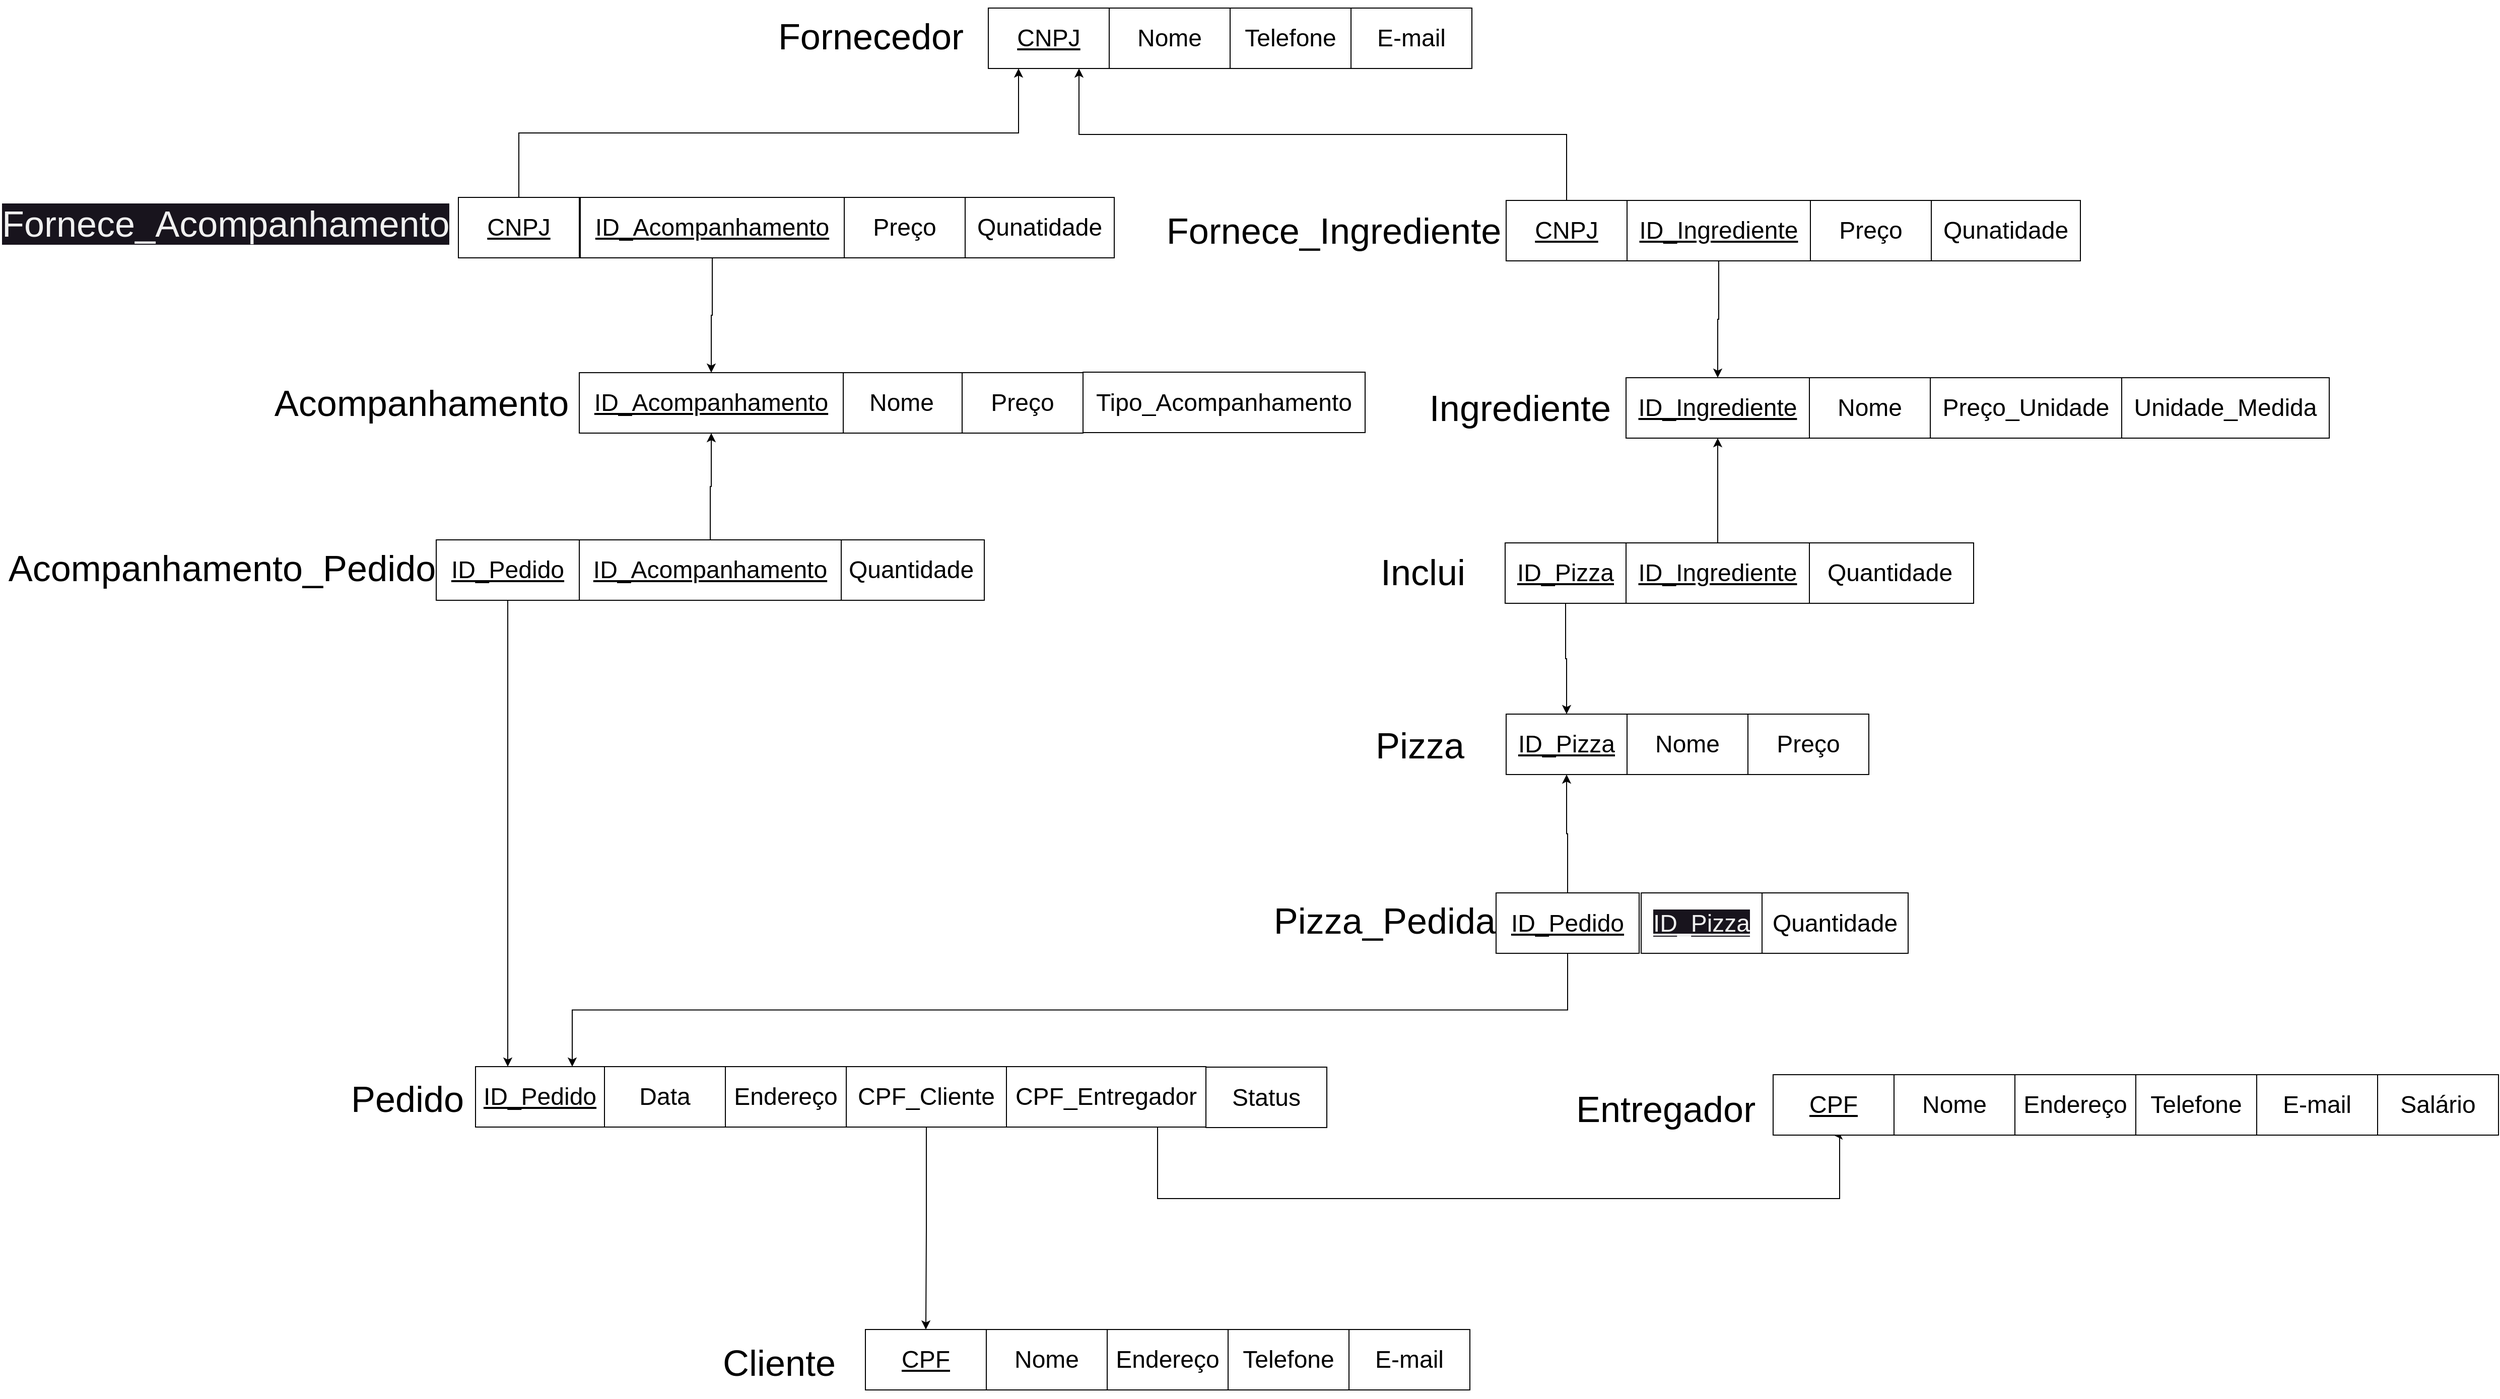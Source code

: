<mxfile border="50" scale="3" compressed="false" locked="false" version="24.7.8">
  <diagram name="Blank" id="YmL12bMKpDGza6XwsDPr">
    <mxGraphModel dx="7640" dy="2547" grid="0" gridSize="10" guides="1" tooltips="1" connect="1" arrows="1" fold="1" page="0" pageScale="1" pageWidth="827" pageHeight="1169" background="none" math="1" shadow="0">
      <root>
        <mxCell id="X5NqExCQtvZxIxQ7pmgY-0" />
        <mxCell id="1" parent="X5NqExCQtvZxIxQ7pmgY-0" />
        <object label="&lt;span style=&quot;font-size: 24px;&quot;&gt;Endereço&lt;/span&gt;" id="_2FyJOpEgwjQeb3k811O-14">
          <mxCell style="rounded=0;whiteSpace=wrap;html=1;" parent="1" vertex="1">
            <mxGeometry x="-1176" y="554" width="120" height="60" as="geometry" />
          </mxCell>
        </object>
        <object label="&lt;span style=&quot;font-size: 24px;&quot;&gt;Telefone&lt;/span&gt;" id="_2FyJOpEgwjQeb3k811O-15">
          <mxCell style="rounded=0;whiteSpace=wrap;html=1;" parent="1" vertex="1">
            <mxGeometry x="-1056" y="554" width="120" height="60" as="geometry" />
          </mxCell>
        </object>
        <object label="&lt;span style=&quot;font-size: 24px;&quot;&gt;E-mail&lt;/span&gt;" id="_2FyJOpEgwjQeb3k811O-16">
          <mxCell style="rounded=0;whiteSpace=wrap;html=1;" parent="1" vertex="1">
            <mxGeometry x="-936" y="554" width="120" height="60" as="geometry" />
          </mxCell>
        </object>
        <object label="&lt;span style=&quot;font-size: 24px;&quot;&gt;Nome&lt;/span&gt;" id="_2FyJOpEgwjQeb3k811O-17">
          <mxCell style="rounded=0;whiteSpace=wrap;html=1;" parent="1" vertex="1">
            <mxGeometry x="-1296" y="554" width="120" height="60" as="geometry" />
          </mxCell>
        </object>
        <object label="&lt;span style=&quot;font-size: 24px;&quot;&gt;Salário&lt;/span&gt;" id="_2FyJOpEgwjQeb3k811O-19">
          <mxCell style="rounded=0;whiteSpace=wrap;html=1;" parent="1" vertex="1">
            <mxGeometry x="-816" y="554" width="120" height="60" as="geometry" />
          </mxCell>
        </object>
        <object label="&lt;font style=&quot;font-size: 24px;&quot;&gt;Endereço&lt;/font&gt;" id="_2FyJOpEgwjQeb3k811O-26">
          <mxCell style="rounded=0;whiteSpace=wrap;html=1;" parent="1" vertex="1">
            <mxGeometry x="-2456" y="546" width="120" height="60" as="geometry" />
          </mxCell>
        </object>
        <mxCell id="X-zzqmeFg_C_4G8-m1_Y-31" style="edgeStyle=orthogonalEdgeStyle;rounded=0;orthogonalLoop=1;jettySize=auto;html=1;exitX=0.5;exitY=1;exitDx=0;exitDy=0;entryX=0.5;entryY=0;entryDx=0;entryDy=0;" edge="1" parent="1" source="_2FyJOpEgwjQeb3k811O-27" target="_2FyJOpEgwjQeb3k811O-97">
          <mxGeometry relative="1" as="geometry" />
        </mxCell>
        <object label="&lt;span style=&quot;font-size: 24px;&quot;&gt;CPF_Cliente&lt;/span&gt;" id="_2FyJOpEgwjQeb3k811O-27">
          <mxCell style="rounded=0;whiteSpace=wrap;html=1;" parent="1" vertex="1">
            <mxGeometry x="-2336" y="546" width="159" height="60" as="geometry" />
          </mxCell>
        </object>
        <object label="&lt;font style=&quot;font-size: 24px;&quot;&gt;Data&lt;/font&gt;" id="_2FyJOpEgwjQeb3k811O-29">
          <mxCell style="rounded=0;whiteSpace=wrap;html=1;" parent="1" vertex="1">
            <mxGeometry x="-2576" y="546" width="120" height="60" as="geometry" />
          </mxCell>
        </object>
        <object label="&lt;font style=&quot;font-size: 24px;&quot;&gt;&lt;u style=&quot;&quot;&gt;ID_Pedido&lt;/u&gt;&lt;/font&gt;" id="_2FyJOpEgwjQeb3k811O-30">
          <mxCell style="rounded=0;whiteSpace=wrap;html=1;" parent="1" vertex="1">
            <mxGeometry x="-2704" y="546" width="128" height="60" as="geometry" />
          </mxCell>
        </object>
        <object label="&lt;span style=&quot;font-size: 24px;&quot;&gt;Status&lt;/span&gt;" id="_2FyJOpEgwjQeb3k811O-31">
          <mxCell style="rounded=0;whiteSpace=wrap;html=1;" parent="1" vertex="1">
            <mxGeometry x="-1979" y="546.5" width="120" height="60" as="geometry" />
          </mxCell>
        </object>
        <object label="&lt;span style=&quot;font-size: 24px;&quot;&gt;Quantidade&lt;/span&gt;" id="_2FyJOpEgwjQeb3k811O-33">
          <mxCell style="rounded=0;whiteSpace=wrap;html=1;" parent="1" vertex="1">
            <mxGeometry x="-2344" y="23" width="145" height="60" as="geometry" />
          </mxCell>
        </object>
        <mxCell id="X-zzqmeFg_C_4G8-m1_Y-24" style="edgeStyle=orthogonalEdgeStyle;rounded=0;orthogonalLoop=1;jettySize=auto;html=1;exitX=0.5;exitY=0;exitDx=0;exitDy=0;entryX=0.5;entryY=1;entryDx=0;entryDy=0;" edge="1" parent="1" source="_2FyJOpEgwjQeb3k811O-34" target="_2FyJOpEgwjQeb3k811O-100">
          <mxGeometry relative="1" as="geometry" />
        </mxCell>
        <object label="&lt;span style=&quot;font-size: 24px;&quot;&gt;&lt;u&gt;ID_Acompanhamento&lt;/u&gt;&lt;/span&gt;" id="_2FyJOpEgwjQeb3k811O-34">
          <mxCell style="rounded=0;whiteSpace=wrap;html=1;" parent="1" vertex="1">
            <mxGeometry x="-2601" y="23" width="260" height="60" as="geometry" />
          </mxCell>
        </object>
        <mxCell id="X-zzqmeFg_C_4G8-m1_Y-30" style="edgeStyle=orthogonalEdgeStyle;rounded=0;orthogonalLoop=1;jettySize=auto;html=1;exitX=0.5;exitY=1;exitDx=0;exitDy=0;entryX=0.25;entryY=0;entryDx=0;entryDy=0;" edge="1" parent="1" source="_2FyJOpEgwjQeb3k811O-35" target="_2FyJOpEgwjQeb3k811O-30">
          <mxGeometry relative="1" as="geometry" />
        </mxCell>
        <object label="&lt;span style=&quot;font-size: 24px;&quot;&gt;&lt;u&gt;ID_Pedido&lt;/u&gt;&lt;/span&gt;" id="_2FyJOpEgwjQeb3k811O-35">
          <mxCell style="rounded=0;whiteSpace=wrap;html=1;" parent="1" vertex="1">
            <mxGeometry x="-2743" y="23" width="142" height="60" as="geometry" />
          </mxCell>
        </object>
        <object label="&lt;span style=&quot;font-size: 24px;&quot;&gt;Nome&lt;/span&gt;" id="_2FyJOpEgwjQeb3k811O-37">
          <mxCell style="rounded=0;whiteSpace=wrap;html=1;" parent="1" vertex="1">
            <mxGeometry x="-1561" y="196" width="120" height="60" as="geometry" />
          </mxCell>
        </object>
        <object label="&lt;span style=&quot;font-size: 24px;&quot;&gt;&lt;u&gt;ID_Pizza&lt;/u&gt;&lt;/span&gt;" id="_2FyJOpEgwjQeb3k811O-38">
          <mxCell style="rounded=0;whiteSpace=wrap;html=1;" parent="1" vertex="1">
            <mxGeometry x="-1681" y="196" width="120" height="60" as="geometry" />
          </mxCell>
        </object>
        <object label="&lt;span style=&quot;font-size: 24px;&quot;&gt;Quantidade&lt;/span&gt;" id="_2FyJOpEgwjQeb3k811O-42">
          <mxCell style="rounded=0;whiteSpace=wrap;html=1;" parent="1" vertex="1">
            <mxGeometry x="-1383" y="26" width="166" height="60" as="geometry" />
          </mxCell>
        </object>
        <object label="&lt;span style=&quot;font-size: 24px;&quot;&gt;Nome&lt;/span&gt;" id="_2FyJOpEgwjQeb3k811O-46">
          <mxCell style="rounded=0;whiteSpace=wrap;html=1;" parent="1" vertex="1">
            <mxGeometry x="-1380" y="-138" width="120" height="60" as="geometry" />
          </mxCell>
        </object>
        <object label="&lt;span style=&quot;font-size: 24px;&quot;&gt;Preço_Unidade&lt;/span&gt;" id="_2FyJOpEgwjQeb3k811O-47">
          <mxCell style="rounded=0;whiteSpace=wrap;html=1;" parent="1" vertex="1">
            <mxGeometry x="-1260" y="-138" width="190" height="60" as="geometry" />
          </mxCell>
        </object>
        <object label="&lt;span style=&quot;font-size: 24px;&quot;&gt;&lt;u&gt;ID_Ingrediente&lt;/u&gt;&lt;/span&gt;" id="_2FyJOpEgwjQeb3k811O-49">
          <mxCell style="rounded=0;whiteSpace=wrap;html=1;" parent="1" vertex="1">
            <mxGeometry x="-1562" y="-138" width="182" height="60" as="geometry" />
          </mxCell>
        </object>
        <object label="&lt;span style=&quot;font-size: 24px;&quot;&gt;Nome&lt;/span&gt;" id="_2FyJOpEgwjQeb3k811O-54">
          <mxCell style="rounded=0;whiteSpace=wrap;html=1;" parent="1" vertex="1">
            <mxGeometry x="-2341" y="-143" width="120" height="60" as="geometry" />
          </mxCell>
        </object>
        <object label="&lt;span style=&quot;font-size: 24px;&quot;&gt;Preço&lt;/span&gt;" id="_2FyJOpEgwjQeb3k811O-55">
          <mxCell style="rounded=0;whiteSpace=wrap;html=1;" parent="1" vertex="1">
            <mxGeometry x="-2221" y="-143" width="120" height="60" as="geometry" />
          </mxCell>
        </object>
        <object label="&lt;span style=&quot;font-size: 24px;&quot;&gt;Preço&lt;/span&gt;" id="_2FyJOpEgwjQeb3k811O-62">
          <mxCell style="rounded=0;whiteSpace=wrap;html=1;" parent="1" vertex="1">
            <mxGeometry x="-2338" y="-317" width="120" height="60" as="geometry" />
          </mxCell>
        </object>
        <object label="&lt;span style=&quot;font-size: 24px;&quot;&gt;Qunatidade&lt;/span&gt;" id="_2FyJOpEgwjQeb3k811O-63">
          <mxCell style="rounded=0;whiteSpace=wrap;html=1;" parent="1" vertex="1">
            <mxGeometry x="-2218" y="-317" width="148" height="60" as="geometry" />
          </mxCell>
        </object>
        <mxCell id="X-zzqmeFg_C_4G8-m1_Y-8" style="edgeStyle=orthogonalEdgeStyle;rounded=0;orthogonalLoop=1;jettySize=auto;html=1;exitX=0.5;exitY=0;exitDx=0;exitDy=0;entryX=0.25;entryY=1;entryDx=0;entryDy=0;" edge="1" parent="1" source="_2FyJOpEgwjQeb3k811O-64" target="_2FyJOpEgwjQeb3k811O-80">
          <mxGeometry relative="1" as="geometry" />
        </mxCell>
        <object label="&lt;span style=&quot;font-size: 24px;&quot;&gt;&lt;u&gt;CNPJ&lt;/u&gt;&lt;/span&gt;" id="_2FyJOpEgwjQeb3k811O-64">
          <mxCell style="rounded=0;whiteSpace=wrap;html=1;" parent="1" vertex="1">
            <mxGeometry x="-2721" y="-317" width="120" height="60" as="geometry" />
          </mxCell>
        </object>
        <mxCell id="_2FyJOpEgwjQeb3k811O-65" value="&lt;font style=&quot;font-size: 36px;&quot;&gt;Pedido&lt;/font&gt;" style="text;html=1;align=center;verticalAlign=middle;whiteSpace=wrap;rounded=0;" parent="1" vertex="1">
          <mxGeometry x="-2853" y="542" width="163" height="71" as="geometry" />
        </mxCell>
        <mxCell id="_2FyJOpEgwjQeb3k811O-66" value="&lt;font style=&quot;font-size: 36px;&quot;&gt;Acompanhamento_Pedido&lt;/font&gt;" style="text;html=1;align=center;verticalAlign=middle;whiteSpace=wrap;rounded=0;" parent="1" vertex="1">
          <mxGeometry x="-3168" y="15" width="425" height="71" as="geometry" />
        </mxCell>
        <mxCell id="_2FyJOpEgwjQeb3k811O-67" value="&lt;font style=&quot;font-size: 36px;&quot;&gt;Cliente&lt;/font&gt;" style="text;html=1;align=center;verticalAlign=middle;whiteSpace=wrap;rounded=0;" parent="1" vertex="1">
          <mxGeometry x="-2484" y="804" width="163" height="71" as="geometry" />
        </mxCell>
        <mxCell id="_2FyJOpEgwjQeb3k811O-69" value="&lt;font style=&quot;font-size: 36px;&quot;&gt;Entregador&lt;/font&gt;" style="text;html=1;align=center;verticalAlign=middle;whiteSpace=wrap;rounded=0;" parent="1" vertex="1">
          <mxGeometry x="-1629" y="552" width="213" height="71" as="geometry" />
        </mxCell>
        <mxCell id="_2FyJOpEgwjQeb3k811O-70" value="&lt;font style=&quot;font-size: 36px;&quot;&gt;Inclui&lt;/font&gt;" style="text;html=1;align=center;verticalAlign=middle;whiteSpace=wrap;rounded=0;" parent="1" vertex="1">
          <mxGeometry x="-1845" y="24" width="163" height="61" as="geometry" />
        </mxCell>
        <mxCell id="_2FyJOpEgwjQeb3k811O-71" value="&lt;font style=&quot;font-size: 36px;&quot;&gt;Ingrediente&lt;/font&gt;" style="text;html=1;align=center;verticalAlign=middle;whiteSpace=wrap;rounded=0;" parent="1" vertex="1">
          <mxGeometry x="-1772" y="-143.5" width="210" height="71" as="geometry" />
        </mxCell>
        <mxCell id="_2FyJOpEgwjQeb3k811O-72" value="&lt;font style=&quot;font-size: 36px;&quot;&gt;Acompanhamento&lt;/font&gt;" style="text;html=1;align=center;verticalAlign=middle;whiteSpace=wrap;rounded=0;" parent="1" vertex="1">
          <mxGeometry x="-2910" y="-149" width="305" height="71" as="geometry" />
        </mxCell>
        <object label="&lt;span style=&quot;font-size: 24px;&quot;&gt;Nome&lt;/span&gt;" id="_2FyJOpEgwjQeb3k811O-77">
          <mxCell style="rounded=0;whiteSpace=wrap;html=1;" parent="1" vertex="1">
            <mxGeometry x="-2075" y="-505" width="120" height="60" as="geometry" />
          </mxCell>
        </object>
        <object label="&lt;span style=&quot;font-size: 24px;&quot;&gt;Telefone&lt;/span&gt;" id="_2FyJOpEgwjQeb3k811O-78">
          <mxCell style="rounded=0;whiteSpace=wrap;html=1;" parent="1" vertex="1">
            <mxGeometry x="-1955" y="-505" width="120" height="60" as="geometry" />
          </mxCell>
        </object>
        <object label="&lt;span style=&quot;font-size: 24px;&quot;&gt;E-mail&lt;/span&gt;" id="_2FyJOpEgwjQeb3k811O-79">
          <mxCell style="rounded=0;whiteSpace=wrap;html=1;" parent="1" vertex="1">
            <mxGeometry x="-1835" y="-505" width="120" height="60" as="geometry" />
          </mxCell>
        </object>
        <object label="&lt;span style=&quot;font-size: 24px;&quot;&gt;&lt;u&gt;CNPJ&lt;/u&gt;&lt;/span&gt;" id="_2FyJOpEgwjQeb3k811O-80">
          <mxCell style="rounded=0;whiteSpace=wrap;html=1;" parent="1" vertex="1">
            <mxGeometry x="-2195" y="-505" width="120" height="60" as="geometry" />
          </mxCell>
        </object>
        <mxCell id="_2FyJOpEgwjQeb3k811O-81" value="&lt;font style=&quot;font-size: 36px;&quot;&gt;Fornecedor&lt;/font&gt;" style="text;html=1;align=center;verticalAlign=middle;whiteSpace=wrap;rounded=0;" parent="1" vertex="1">
          <mxGeometry x="-2428" y="-513" width="233" height="71" as="geometry" />
        </mxCell>
        <mxCell id="_2FyJOpEgwjQeb3k811O-82" value="&lt;font style=&quot;font-size: 36px;&quot;&gt;Pizza&lt;/font&gt;" style="text;html=1;align=center;verticalAlign=middle;whiteSpace=wrap;rounded=0;" parent="1" vertex="1">
          <mxGeometry x="-1848" y="198" width="163" height="58" as="geometry" />
        </mxCell>
        <mxCell id="X-zzqmeFg_C_4G8-m1_Y-32" style="edgeStyle=orthogonalEdgeStyle;rounded=0;orthogonalLoop=1;jettySize=auto;html=1;exitX=0.5;exitY=1;exitDx=0;exitDy=0;entryX=0.5;entryY=1;entryDx=0;entryDy=0;" edge="1" parent="1" source="_2FyJOpEgwjQeb3k811O-83" target="_2FyJOpEgwjQeb3k811O-85">
          <mxGeometry relative="1" as="geometry">
            <Array as="points">
              <mxPoint x="-2027" y="606" />
              <mxPoint x="-2027" y="677" />
              <mxPoint x="-1350" y="677" />
              <mxPoint x="-1350" y="614" />
            </Array>
          </mxGeometry>
        </mxCell>
        <object label="&lt;span style=&quot;font-size: 24px;&quot;&gt;CPF_Entregador&lt;/span&gt;" id="_2FyJOpEgwjQeb3k811O-83">
          <mxCell style="rounded=0;whiteSpace=wrap;html=1;" parent="1" vertex="1">
            <mxGeometry x="-2177" y="546" width="198" height="60" as="geometry" />
          </mxCell>
        </object>
        <object label="&lt;span style=&quot;font-size: 24px;&quot;&gt;Preço&lt;/span&gt;" id="_2FyJOpEgwjQeb3k811O-84">
          <mxCell style="rounded=0;whiteSpace=wrap;html=1;" parent="1" vertex="1">
            <mxGeometry x="-1441" y="196" width="120" height="60" as="geometry" />
          </mxCell>
        </object>
        <object label="&lt;span style=&quot;font-size: 24px;&quot;&gt;&lt;u&gt;CPF&lt;/u&gt;&lt;/span&gt;" id="_2FyJOpEgwjQeb3k811O-85">
          <mxCell style="rounded=0;whiteSpace=wrap;html=1;" parent="1" vertex="1">
            <mxGeometry x="-1416" y="554" width="120" height="60" as="geometry" />
          </mxCell>
        </object>
        <object label="&lt;span style=&quot;font-size: 24px;&quot;&gt;Endereço&lt;/span&gt;" id="_2FyJOpEgwjQeb3k811O-92">
          <mxCell style="rounded=0;whiteSpace=wrap;html=1;" parent="1" vertex="1">
            <mxGeometry x="-2077" y="807" width="120" height="60" as="geometry" />
          </mxCell>
        </object>
        <object label="&lt;span style=&quot;font-size: 24px;&quot;&gt;Telefone&lt;/span&gt;" id="_2FyJOpEgwjQeb3k811O-93">
          <mxCell style="rounded=0;whiteSpace=wrap;html=1;" parent="1" vertex="1">
            <mxGeometry x="-1957" y="807" width="120" height="60" as="geometry" />
          </mxCell>
        </object>
        <object label="&lt;span style=&quot;font-size: 24px;&quot;&gt;E-mail&lt;/span&gt;" id="_2FyJOpEgwjQeb3k811O-94">
          <mxCell style="rounded=0;whiteSpace=wrap;html=1;" parent="1" vertex="1">
            <mxGeometry x="-1837" y="807" width="120" height="60" as="geometry" />
          </mxCell>
        </object>
        <object label="&lt;span style=&quot;font-size: 24px;&quot;&gt;Nome&lt;/span&gt;" id="_2FyJOpEgwjQeb3k811O-95">
          <mxCell style="rounded=0;whiteSpace=wrap;html=1;" parent="1" vertex="1">
            <mxGeometry x="-2197" y="807" width="120" height="60" as="geometry" />
          </mxCell>
        </object>
        <object label="&lt;span style=&quot;font-size: 24px;&quot;&gt;&lt;u&gt;CPF&lt;/u&gt;&lt;/span&gt;" id="_2FyJOpEgwjQeb3k811O-97">
          <mxCell style="rounded=0;whiteSpace=wrap;html=1;" parent="1" vertex="1">
            <mxGeometry x="-2317" y="807" width="120" height="60" as="geometry" />
          </mxCell>
        </object>
        <object label="&lt;span style=&quot;font-size: 24px;&quot;&gt;Unidade_Medida&lt;/span&gt;" id="_2FyJOpEgwjQeb3k811O-99">
          <mxCell style="rounded=0;whiteSpace=wrap;html=1;" parent="1" vertex="1">
            <mxGeometry x="-1070" y="-138" width="206" height="60" as="geometry" />
          </mxCell>
        </object>
        <object label="&lt;span style=&quot;font-size: 24px;&quot;&gt;&lt;u&gt;ID_Acompanhamento&lt;/u&gt;&lt;/span&gt;" id="_2FyJOpEgwjQeb3k811O-100">
          <mxCell style="rounded=0;whiteSpace=wrap;html=1;" parent="1" vertex="1">
            <mxGeometry x="-2601" y="-143" width="262" height="60" as="geometry" />
          </mxCell>
        </object>
        <object label="&lt;span style=&quot;font-size: 24px;&quot;&gt;Tipo_Acompanhamento&lt;/span&gt;" id="_2FyJOpEgwjQeb3k811O-101">
          <mxCell style="rounded=0;whiteSpace=wrap;html=1;" parent="1" vertex="1">
            <mxGeometry x="-2101" y="-143.5" width="280" height="60" as="geometry" />
          </mxCell>
        </object>
        <mxCell id="X-zzqmeFg_C_4G8-m1_Y-15" style="edgeStyle=orthogonalEdgeStyle;rounded=0;orthogonalLoop=1;jettySize=auto;html=1;exitX=0.5;exitY=1;exitDx=0;exitDy=0;entryX=0.5;entryY=0;entryDx=0;entryDy=0;" edge="1" parent="1" source="_2FyJOpEgwjQeb3k811O-104" target="_2FyJOpEgwjQeb3k811O-38">
          <mxGeometry relative="1" as="geometry" />
        </mxCell>
        <object label="&lt;span style=&quot;font-size: 24px;&quot;&gt;&lt;u&gt;ID_Pizza&lt;/u&gt;&lt;/span&gt;" id="_2FyJOpEgwjQeb3k811O-104">
          <mxCell style="rounded=0;whiteSpace=wrap;html=1;" parent="1" vertex="1">
            <mxGeometry x="-1682" y="26" width="120" height="60" as="geometry" />
          </mxCell>
        </object>
        <mxCell id="X-zzqmeFg_C_4G8-m1_Y-14" style="edgeStyle=orthogonalEdgeStyle;rounded=0;orthogonalLoop=1;jettySize=auto;html=1;exitX=0.5;exitY=0;exitDx=0;exitDy=0;entryX=0.5;entryY=1;entryDx=0;entryDy=0;" edge="1" parent="1" source="_2FyJOpEgwjQeb3k811O-105" target="_2FyJOpEgwjQeb3k811O-49">
          <mxGeometry relative="1" as="geometry" />
        </mxCell>
        <object label="&lt;span style=&quot;font-size: 24px;&quot;&gt;&lt;u&gt;ID_Ingrediente&lt;/u&gt;&lt;/span&gt;" id="_2FyJOpEgwjQeb3k811O-105">
          <mxCell style="rounded=0;whiteSpace=wrap;html=1;" parent="1" vertex="1">
            <mxGeometry x="-1562" y="26" width="182" height="60" as="geometry" />
          </mxCell>
        </object>
        <object label="&lt;span style=&quot;font-size: 24px;&quot;&gt;Preço&lt;/span&gt;" id="X-zzqmeFg_C_4G8-m1_Y-1">
          <mxCell style="rounded=0;whiteSpace=wrap;html=1;" vertex="1" parent="1">
            <mxGeometry x="-1379" y="-314" width="120" height="60" as="geometry" />
          </mxCell>
        </object>
        <object label="&lt;span style=&quot;font-size: 24px;&quot;&gt;Qunatidade&lt;/span&gt;" id="X-zzqmeFg_C_4G8-m1_Y-2">
          <mxCell style="rounded=0;whiteSpace=wrap;html=1;" vertex="1" parent="1">
            <mxGeometry x="-1259" y="-314" width="148" height="60" as="geometry" />
          </mxCell>
        </object>
        <mxCell id="X-zzqmeFg_C_4G8-m1_Y-9" style="edgeStyle=orthogonalEdgeStyle;rounded=0;orthogonalLoop=1;jettySize=auto;html=1;exitX=0.5;exitY=0;exitDx=0;exitDy=0;entryX=0.75;entryY=1;entryDx=0;entryDy=0;" edge="1" parent="1" source="X-zzqmeFg_C_4G8-m1_Y-3" target="_2FyJOpEgwjQeb3k811O-80">
          <mxGeometry relative="1" as="geometry" />
        </mxCell>
        <object label="&lt;span style=&quot;font-size: 24px;&quot;&gt;&lt;u&gt;CNPJ&lt;/u&gt;&lt;/span&gt;" id="X-zzqmeFg_C_4G8-m1_Y-3">
          <mxCell style="rounded=0;whiteSpace=wrap;html=1;" vertex="1" parent="1">
            <mxGeometry x="-1681" y="-314" width="120" height="60" as="geometry" />
          </mxCell>
        </object>
        <mxCell id="X-zzqmeFg_C_4G8-m1_Y-4" value="&lt;font style=&quot;font-size: 36px;&quot;&gt;Fornece_Ingrediente&lt;/font&gt;" style="text;html=1;align=center;verticalAlign=middle;whiteSpace=wrap;rounded=0;" vertex="1" parent="1">
          <mxGeometry x="-2021" y="-314" width="338" height="59" as="geometry" />
        </mxCell>
        <mxCell id="X-zzqmeFg_C_4G8-m1_Y-18" style="edgeStyle=orthogonalEdgeStyle;rounded=0;orthogonalLoop=1;jettySize=auto;html=1;exitX=0.5;exitY=1;exitDx=0;exitDy=0;entryX=0.5;entryY=0;entryDx=0;entryDy=0;" edge="1" parent="1" source="X-zzqmeFg_C_4G8-m1_Y-5" target="_2FyJOpEgwjQeb3k811O-100">
          <mxGeometry relative="1" as="geometry" />
        </mxCell>
        <object label="&lt;span style=&quot;font-size: 24px;&quot;&gt;&lt;u&gt;ID_Acompanhamento&lt;/u&gt;&lt;/span&gt;" id="X-zzqmeFg_C_4G8-m1_Y-5">
          <mxCell style="rounded=0;whiteSpace=wrap;html=1;" vertex="1" parent="1">
            <mxGeometry x="-2600" y="-317" width="262" height="60" as="geometry" />
          </mxCell>
        </object>
        <mxCell id="X-zzqmeFg_C_4G8-m1_Y-16" style="edgeStyle=orthogonalEdgeStyle;rounded=0;orthogonalLoop=1;jettySize=auto;html=1;exitX=0.5;exitY=1;exitDx=0;exitDy=0;entryX=0.5;entryY=0;entryDx=0;entryDy=0;" edge="1" parent="1" source="X-zzqmeFg_C_4G8-m1_Y-6" target="_2FyJOpEgwjQeb3k811O-49">
          <mxGeometry relative="1" as="geometry" />
        </mxCell>
        <object label="&lt;span style=&quot;font-size: 24px;&quot;&gt;&lt;u&gt;ID_Ingrediente&lt;/u&gt;&lt;/span&gt;" id="X-zzqmeFg_C_4G8-m1_Y-6">
          <mxCell style="rounded=0;whiteSpace=wrap;html=1;" vertex="1" parent="1">
            <mxGeometry x="-1561" y="-314" width="182" height="60" as="geometry" />
          </mxCell>
        </object>
        <mxCell id="X-zzqmeFg_C_4G8-m1_Y-7" value="&lt;span style=&quot;color: rgb(240, 240, 240); font-family: Helvetica; font-size: 36px; font-style: normal; font-variant-ligatures: normal; font-variant-caps: normal; font-weight: 400; letter-spacing: normal; orphans: 2; text-align: center; text-indent: 0px; text-transform: none; widows: 2; word-spacing: 0px; -webkit-text-stroke-width: 0px; white-space: normal; background-color: rgb(24, 20, 29); text-decoration-thickness: initial; text-decoration-style: initial; text-decoration-color: initial; display: inline !important; float: none;&quot;&gt;Fornece_Acompanhamento&lt;/span&gt;" style="text;whiteSpace=wrap;html=1;" vertex="1" parent="1">
          <mxGeometry x="-3176" y="-319" width="455" height="65" as="geometry" />
        </mxCell>
        <object label="&lt;br&gt;&lt;u style=&quot;forced-color-adjust: none; border-color: rgb(0, 0, 0); color: rgb(240, 240, 240); font-family: Helvetica; font-size: 24px; font-style: normal; font-variant-ligatures: normal; font-variant-caps: normal; font-weight: 400; letter-spacing: normal; orphans: 2; text-align: center; text-indent: 0px; text-transform: none; widows: 2; word-spacing: 0px; -webkit-text-stroke-width: 0px; white-space: normal; background-color: rgb(24, 20, 29);&quot;&gt;ID_Pizza&lt;/u&gt;&lt;div&gt;&lt;br/&gt;&lt;/div&gt;" id="X-zzqmeFg_C_4G8-m1_Y-19">
          <mxCell style="rounded=0;whiteSpace=wrap;html=1;" vertex="1" parent="1">
            <mxGeometry x="-1547" y="373.5" width="120" height="60" as="geometry" />
          </mxCell>
        </object>
        <object label="&lt;span style=&quot;font-size: 24px;&quot;&gt;Quantidade&lt;/span&gt;" id="X-zzqmeFg_C_4G8-m1_Y-20">
          <mxCell style="rounded=0;whiteSpace=wrap;html=1;" vertex="1" parent="1">
            <mxGeometry x="-1427" y="373.5" width="145" height="60" as="geometry" />
          </mxCell>
        </object>
        <mxCell id="X-zzqmeFg_C_4G8-m1_Y-27" style="edgeStyle=orthogonalEdgeStyle;rounded=0;orthogonalLoop=1;jettySize=auto;html=1;exitX=0.5;exitY=0;exitDx=0;exitDy=0;entryX=0.5;entryY=1;entryDx=0;entryDy=0;" edge="1" parent="1" source="X-zzqmeFg_C_4G8-m1_Y-22" target="_2FyJOpEgwjQeb3k811O-38">
          <mxGeometry relative="1" as="geometry" />
        </mxCell>
        <mxCell id="X-zzqmeFg_C_4G8-m1_Y-29" style="edgeStyle=orthogonalEdgeStyle;rounded=0;orthogonalLoop=1;jettySize=auto;html=1;exitX=0.5;exitY=1;exitDx=0;exitDy=0;entryX=0.75;entryY=0;entryDx=0;entryDy=0;" edge="1" parent="1" source="X-zzqmeFg_C_4G8-m1_Y-22" target="_2FyJOpEgwjQeb3k811O-30">
          <mxGeometry relative="1" as="geometry" />
        </mxCell>
        <object label="&lt;span style=&quot;font-size: 24px;&quot;&gt;&lt;u&gt;ID_Pedido&lt;/u&gt;&lt;/span&gt;" id="X-zzqmeFg_C_4G8-m1_Y-22">
          <mxCell style="rounded=0;whiteSpace=wrap;html=1;" vertex="1" parent="1">
            <mxGeometry x="-1691" y="373.5" width="142" height="60" as="geometry" />
          </mxCell>
        </object>
        <mxCell id="X-zzqmeFg_C_4G8-m1_Y-23" value="&lt;font style=&quot;font-size: 36px;&quot;&gt;Pizza_Pedida&lt;/font&gt;" style="text;html=1;align=center;verticalAlign=middle;whiteSpace=wrap;rounded=0;" vertex="1" parent="1">
          <mxGeometry x="-1921" y="365.5" width="239" height="71" as="geometry" />
        </mxCell>
      </root>
    </mxGraphModel>
  </diagram>
</mxfile>
